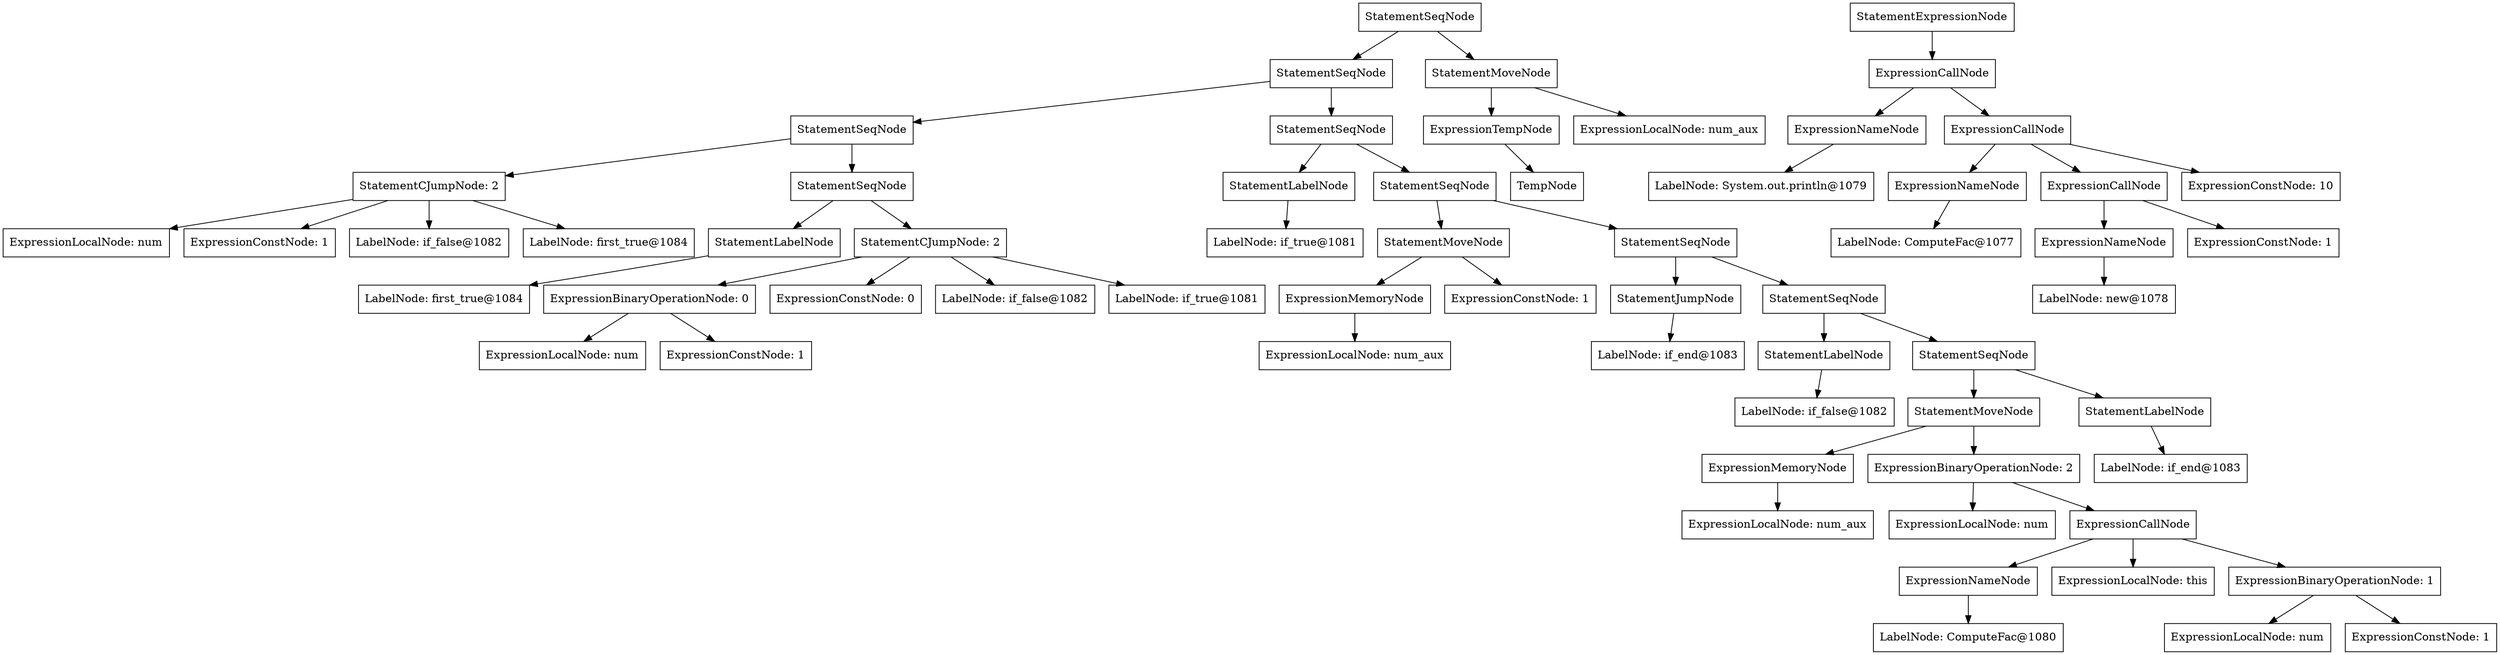 digraph Test {
"0x603000061690" [label="StatementSeqNode" shape=box]
"0x603000061510" [label="StatementSeqNode" shape=box]
"0x6030000614b0" [label="StatementSeqNode" shape=box]
"0x6040000696d0" [label="StatementCJumpNode: 2" shape=box]
"0x604000069210" [label="ExpressionLocalNode: num" shape=box]
"0x6040000696d0" -> "0x604000069210"
"0x60200004fc30" [label="ExpressionConstNode: 1" shape=box]
"0x6040000696d0" -> "0x60200004fc30"
"0x604000069650" [label="LabelNode: if_false@1082" shape=box]
"0x6040000696d0" -> "0x604000069650"
"0x6040000695d0" [label="LabelNode: first_true@1084" shape=box]
"0x6040000696d0" -> "0x6040000695d0"
"0x6030000614b0" -> "0x6040000696d0"
"0x6030000614e0" [label="StatementSeqNode" shape=box]
"0x60200004ff90" [label="StatementLabelNode" shape=box]
"0x604000069610" [label="LabelNode: first_true@1084" shape=box]
"0x60200004ff90" -> "0x604000069610"
"0x6030000614e0" -> "0x60200004ff90"
"0x604000069690" [label="StatementCJumpNode: 2" shape=box]
"0x603000061480" [label="ExpressionBinaryOperationNode: 0" shape=box]
"0x604000069250" [label="ExpressionLocalNode: num" shape=box]
"0x603000061480" -> "0x604000069250"
"0x60200004fc90" [label="ExpressionConstNode: 1" shape=box]
"0x603000061480" -> "0x60200004fc90"
"0x604000069690" -> "0x603000061480"
"0x60200004fcd0" [label="ExpressionConstNode: 0" shape=box]
"0x604000069690" -> "0x60200004fcd0"
"0x604000069490" [label="LabelNode: if_false@1082" shape=box]
"0x604000069690" -> "0x604000069490"
"0x604000069450" [label="LabelNode: if_true@1081" shape=box]
"0x604000069690" -> "0x604000069450"
"0x6030000614e0" -> "0x604000069690"
"0x6030000614b0" -> "0x6030000614e0"
"0x603000061510" -> "0x6030000614b0"
"0x603000061540" [label="StatementSeqNode" shape=box]
"0x60200004ff10" [label="StatementLabelNode" shape=box]
"0x604000069510" [label="LabelNode: if_true@1081" shape=box]
"0x60200004ff10" -> "0x604000069510"
"0x603000061540" -> "0x60200004ff10"
"0x603000061570" [label="StatementSeqNode" shape=box]
"0x603000061360" [label="StatementMoveNode" shape=box]
"0x60200004fd50" [label="ExpressionMemoryNode" shape=box]
"0x604000069290" [label="ExpressionLocalNode: num_aux" shape=box]
"0x60200004fd50" -> "0x604000069290"
"0x603000061360" -> "0x60200004fd50"
"0x60200004fd10" [label="ExpressionConstNode: 1" shape=box]
"0x603000061360" -> "0x60200004fd10"
"0x603000061570" -> "0x603000061360"
"0x6030000615a0" [label="StatementSeqNode" shape=box]
"0x60200004ff70" [label="StatementJumpNode" shape=box]
"0x6040000694d0" [label="LabelNode: if_end@1083" shape=box]
"0x60200004ff70" -> "0x6040000694d0"
"0x6030000615a0" -> "0x60200004ff70"
"0x6030000615d0" [label="StatementSeqNode" shape=box]
"0x60200004ff30" [label="StatementLabelNode" shape=box]
"0x604000069550" [label="LabelNode: if_false@1082" shape=box]
"0x60200004ff30" -> "0x604000069550"
"0x6030000615d0" -> "0x60200004ff30"
"0x603000061600" [label="StatementSeqNode" shape=box]
"0x603000061450" [label="StatementMoveNode" shape=box]
"0x60200004fed0" [label="ExpressionMemoryNode" shape=box]
"0x604000069410" [label="ExpressionLocalNode: num_aux" shape=box]
"0x60200004fed0" -> "0x604000069410"
"0x603000061450" -> "0x60200004fed0"
"0x603000061420" [label="ExpressionBinaryOperationNode: 2" shape=box]
"0x6040000692d0" [label="ExpressionLocalNode: num" shape=box]
"0x603000061420" -> "0x6040000692d0"
"0x604000069350" [label="ExpressionCallNode" shape=box]
"0x60200004fdb0" [label="ExpressionNameNode" shape=box]
"0x604000069310" [label="LabelNode: ComputeFac@1080" shape=box]
"0x60200004fdb0" -> "0x604000069310"
"0x604000069350" -> "0x60200004fdb0"
"0x604000069390" [label="ExpressionLocalNode: this" shape=box]
"0x604000069350" -> "0x604000069390"
"0x6030000613c0" [label="ExpressionBinaryOperationNode: 1" shape=box]
"0x6040000693d0" [label="ExpressionLocalNode: num" shape=box]
"0x6030000613c0" -> "0x6040000693d0"
"0x60200004fe50" [label="ExpressionConstNode: 1" shape=box]
"0x6030000613c0" -> "0x60200004fe50"
"0x604000069350" -> "0x6030000613c0"
"0x603000061420" -> "0x604000069350"
"0x603000061450" -> "0x603000061420"
"0x603000061600" -> "0x603000061450"
"0x60200004ff50" [label="StatementLabelNode" shape=box]
"0x604000069590" [label="LabelNode: if_end@1083" shape=box]
"0x60200004ff50" -> "0x604000069590"
"0x603000061600" -> "0x60200004ff50"
"0x6030000615d0" -> "0x603000061600"
"0x6030000615a0" -> "0x6030000615d0"
"0x603000061570" -> "0x6030000615a0"
"0x603000061540" -> "0x603000061570"
"0x603000061510" -> "0x603000061540"
"0x603000061690" -> "0x603000061510"
"0x603000061660" [label="StatementMoveNode" shape=box]
"0x60200004fff0" [label="ExpressionTempNode" shape=box]
"0x604000069750" [label="TempNode" shape=box]
"0x60200004fff0" -> "0x604000069750"
"0x603000061660" -> "0x60200004fff0"
"0x604000069710" [label="ExpressionLocalNode: num_aux" shape=box]
"0x603000061660" -> "0x604000069710"
"0x603000061690" -> "0x603000061660"
"0x60200004fbb0" [label="StatementExpressionNode" shape=box]
"0x6040000691d0" [label="ExpressionCallNode" shape=box]
"0x60200004fb70" [label="ExpressionNameNode" shape=box]
"0x604000069150" [label="LabelNode: System.out.println@1079" shape=box]
"0x60200004fb70" -> "0x604000069150"
"0x6040000691d0" -> "0x60200004fb70"
"0x604000069090" [label="ExpressionCallNode" shape=box]
"0x60200004fa30" [label="ExpressionNameNode" shape=box]
"0x604000069050" [label="LabelNode: ComputeFac@1077" shape=box]
"0x60200004fa30" -> "0x604000069050"
"0x604000069090" -> "0x60200004fa30"
"0x604000069110" [label="ExpressionCallNode" shape=box]
"0x60200004fa50" [label="ExpressionNameNode" shape=box]
"0x6040000690d0" [label="LabelNode: new@1078" shape=box]
"0x60200004fa50" -> "0x6040000690d0"
"0x604000069110" -> "0x60200004fa50"
"0x60200004fa70" [label="ExpressionConstNode: 1" shape=box]
"0x604000069110" -> "0x60200004fa70"
"0x604000069090" -> "0x604000069110"
"0x60200004fb10" [label="ExpressionConstNode: 10" shape=box]
"0x604000069090" -> "0x60200004fb10"
"0x6040000691d0" -> "0x604000069090"
"0x60200004fbb0" -> "0x6040000691d0"
}
